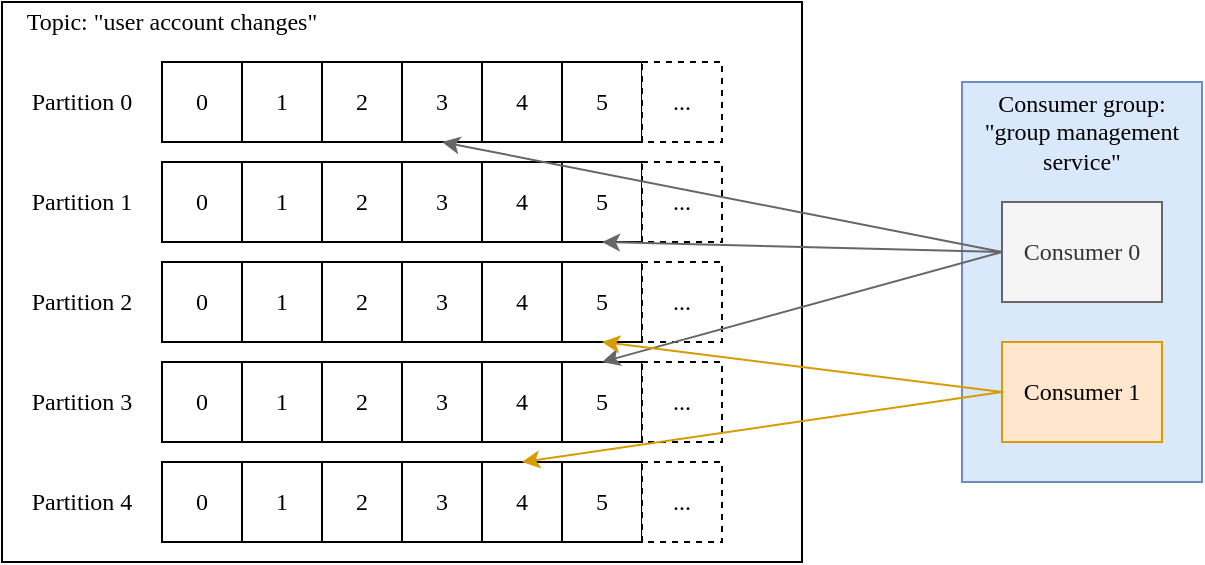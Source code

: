 <mxfile version="13.0.3" type="device"><diagram id="h5DjlWXaOjomOH4gQ0DG" name="Page-1"><mxGraphModel dx="982" dy="563" grid="1" gridSize="10" guides="1" tooltips="1" connect="1" arrows="1" fold="1" page="1" pageScale="1" pageWidth="1169" pageHeight="827" math="0" shadow="0"><root><mxCell id="0"/><mxCell id="1" parent="0"/><mxCell id="L15J_iuAoD-35YSVLtY--1" value="" style="rounded=0;whiteSpace=wrap;html=1;fontFamily=Ubuntu;" vertex="1" parent="1"><mxGeometry x="320" y="240" width="400" height="280" as="geometry"/></mxCell><mxCell id="L15J_iuAoD-35YSVLtY--2" value="5" style="rounded=0;whiteSpace=wrap;html=1;fontFamily=Ubuntu;" vertex="1" parent="1"><mxGeometry x="600" y="270" width="40" height="40" as="geometry"/></mxCell><mxCell id="L15J_iuAoD-35YSVLtY--3" value="Topic: &quot;user account changes&quot;" style="text;html=1;strokeColor=none;fillColor=none;align=center;verticalAlign=middle;whiteSpace=wrap;rounded=0;fontFamily=Ubuntu;" vertex="1" parent="1"><mxGeometry x="320" y="240" width="170" height="20" as="geometry"/></mxCell><mxCell id="L15J_iuAoD-35YSVLtY--4" value="0" style="rounded=0;whiteSpace=wrap;html=1;fontFamily=Ubuntu;" vertex="1" parent="1"><mxGeometry x="400" y="270" width="40" height="40" as="geometry"/></mxCell><mxCell id="L15J_iuAoD-35YSVLtY--5" value="1" style="rounded=0;whiteSpace=wrap;html=1;fontFamily=Ubuntu;" vertex="1" parent="1"><mxGeometry x="440" y="270" width="40" height="40" as="geometry"/></mxCell><mxCell id="L15J_iuAoD-35YSVLtY--6" value="3" style="rounded=0;whiteSpace=wrap;html=1;fontFamily=Ubuntu;" vertex="1" parent="1"><mxGeometry x="520" y="270" width="40" height="40" as="geometry"/></mxCell><mxCell id="L15J_iuAoD-35YSVLtY--7" value="4" style="rounded=0;whiteSpace=wrap;html=1;fontFamily=Ubuntu;" vertex="1" parent="1"><mxGeometry x="560" y="270" width="40" height="40" as="geometry"/></mxCell><mxCell id="L15J_iuAoD-35YSVLtY--8" value="2" style="rounded=0;whiteSpace=wrap;html=1;fontFamily=Ubuntu;" vertex="1" parent="1"><mxGeometry x="480" y="270" width="40" height="40" as="geometry"/></mxCell><mxCell id="L15J_iuAoD-35YSVLtY--9" value="..." style="rounded=0;whiteSpace=wrap;html=1;fontFamily=Ubuntu;dashed=1;" vertex="1" parent="1"><mxGeometry x="640" y="270" width="40" height="40" as="geometry"/></mxCell><mxCell id="L15J_iuAoD-35YSVLtY--10" value="" style="rounded=0;whiteSpace=wrap;html=1;fontFamily=Ubuntu;fillColor=#dae8fc;strokeColor=#6c8ebf;" vertex="1" parent="1"><mxGeometry x="800" y="280" width="120" height="200" as="geometry"/></mxCell><mxCell id="L15J_iuAoD-35YSVLtY--16" value="Partition 0" style="text;html=1;strokeColor=none;fillColor=none;align=center;verticalAlign=middle;whiteSpace=wrap;rounded=0;fontFamily=Ubuntu;" vertex="1" parent="1"><mxGeometry x="320" y="280" width="80" height="20" as="geometry"/></mxCell><mxCell id="L15J_iuAoD-35YSVLtY--17" value="5" style="rounded=0;whiteSpace=wrap;html=1;fontFamily=Ubuntu;" vertex="1" parent="1"><mxGeometry x="600" y="420" width="40" height="40" as="geometry"/></mxCell><mxCell id="L15J_iuAoD-35YSVLtY--18" value="0" style="rounded=0;whiteSpace=wrap;html=1;fontFamily=Ubuntu;" vertex="1" parent="1"><mxGeometry x="400" y="420" width="40" height="40" as="geometry"/></mxCell><mxCell id="L15J_iuAoD-35YSVLtY--19" value="1" style="rounded=0;whiteSpace=wrap;html=1;fontFamily=Ubuntu;" vertex="1" parent="1"><mxGeometry x="440" y="420" width="40" height="40" as="geometry"/></mxCell><mxCell id="L15J_iuAoD-35YSVLtY--20" value="3" style="rounded=0;whiteSpace=wrap;html=1;fontFamily=Ubuntu;" vertex="1" parent="1"><mxGeometry x="520" y="420" width="40" height="40" as="geometry"/></mxCell><mxCell id="L15J_iuAoD-35YSVLtY--21" value="4" style="rounded=0;whiteSpace=wrap;html=1;fontFamily=Ubuntu;" vertex="1" parent="1"><mxGeometry x="560" y="420" width="40" height="40" as="geometry"/></mxCell><mxCell id="L15J_iuAoD-35YSVLtY--22" value="2" style="rounded=0;whiteSpace=wrap;html=1;fontFamily=Ubuntu;" vertex="1" parent="1"><mxGeometry x="480" y="420" width="40" height="40" as="geometry"/></mxCell><mxCell id="L15J_iuAoD-35YSVLtY--23" value="..." style="rounded=0;whiteSpace=wrap;html=1;fontFamily=Ubuntu;dashed=1;" vertex="1" parent="1"><mxGeometry x="640" y="420" width="40" height="40" as="geometry"/></mxCell><mxCell id="L15J_iuAoD-35YSVLtY--24" value="Partition 3" style="text;html=1;strokeColor=none;fillColor=none;align=center;verticalAlign=middle;whiteSpace=wrap;rounded=0;fontFamily=Ubuntu;" vertex="1" parent="1"><mxGeometry x="320" y="430" width="80" height="20" as="geometry"/></mxCell><mxCell id="L15J_iuAoD-35YSVLtY--29" value="5" style="rounded=0;whiteSpace=wrap;html=1;fontFamily=Ubuntu;" vertex="1" parent="1"><mxGeometry x="600" y="320" width="40" height="40" as="geometry"/></mxCell><mxCell id="L15J_iuAoD-35YSVLtY--30" value="0" style="rounded=0;whiteSpace=wrap;html=1;fontFamily=Ubuntu;" vertex="1" parent="1"><mxGeometry x="400" y="320" width="40" height="40" as="geometry"/></mxCell><mxCell id="L15J_iuAoD-35YSVLtY--31" value="1" style="rounded=0;whiteSpace=wrap;html=1;fontFamily=Ubuntu;" vertex="1" parent="1"><mxGeometry x="440" y="320" width="40" height="40" as="geometry"/></mxCell><mxCell id="L15J_iuAoD-35YSVLtY--32" value="3" style="rounded=0;whiteSpace=wrap;html=1;fontFamily=Ubuntu;" vertex="1" parent="1"><mxGeometry x="520" y="320" width="40" height="40" as="geometry"/></mxCell><mxCell id="L15J_iuAoD-35YSVLtY--33" value="4" style="rounded=0;whiteSpace=wrap;html=1;fontFamily=Ubuntu;" vertex="1" parent="1"><mxGeometry x="560" y="320" width="40" height="40" as="geometry"/></mxCell><mxCell id="L15J_iuAoD-35YSVLtY--34" value="2" style="rounded=0;whiteSpace=wrap;html=1;fontFamily=Ubuntu;" vertex="1" parent="1"><mxGeometry x="480" y="320" width="40" height="40" as="geometry"/></mxCell><mxCell id="L15J_iuAoD-35YSVLtY--35" value="..." style="rounded=0;whiteSpace=wrap;html=1;fontFamily=Ubuntu;dashed=1;" vertex="1" parent="1"><mxGeometry x="640" y="320" width="40" height="40" as="geometry"/></mxCell><mxCell id="L15J_iuAoD-35YSVLtY--36" value="Partition 1" style="text;html=1;strokeColor=none;fillColor=none;align=center;verticalAlign=middle;whiteSpace=wrap;rounded=0;fontFamily=Ubuntu;" vertex="1" parent="1"><mxGeometry x="320" y="330" width="80" height="20" as="geometry"/></mxCell><mxCell id="L15J_iuAoD-35YSVLtY--37" value="5" style="rounded=0;whiteSpace=wrap;html=1;fontFamily=Ubuntu;" vertex="1" parent="1"><mxGeometry x="600" y="370" width="40" height="40" as="geometry"/></mxCell><mxCell id="L15J_iuAoD-35YSVLtY--38" value="0" style="rounded=0;whiteSpace=wrap;html=1;fontFamily=Ubuntu;" vertex="1" parent="1"><mxGeometry x="400" y="370" width="40" height="40" as="geometry"/></mxCell><mxCell id="L15J_iuAoD-35YSVLtY--39" value="1" style="rounded=0;whiteSpace=wrap;html=1;fontFamily=Ubuntu;" vertex="1" parent="1"><mxGeometry x="440" y="370" width="40" height="40" as="geometry"/></mxCell><mxCell id="L15J_iuAoD-35YSVLtY--40" value="3" style="rounded=0;whiteSpace=wrap;html=1;fontFamily=Ubuntu;" vertex="1" parent="1"><mxGeometry x="520" y="370" width="40" height="40" as="geometry"/></mxCell><mxCell id="L15J_iuAoD-35YSVLtY--41" value="4" style="rounded=0;whiteSpace=wrap;html=1;fontFamily=Ubuntu;" vertex="1" parent="1"><mxGeometry x="560" y="370" width="40" height="40" as="geometry"/></mxCell><mxCell id="L15J_iuAoD-35YSVLtY--42" value="2" style="rounded=0;whiteSpace=wrap;html=1;fontFamily=Ubuntu;" vertex="1" parent="1"><mxGeometry x="480" y="370" width="40" height="40" as="geometry"/></mxCell><mxCell id="L15J_iuAoD-35YSVLtY--43" value="..." style="rounded=0;whiteSpace=wrap;html=1;fontFamily=Ubuntu;dashed=1;" vertex="1" parent="1"><mxGeometry x="640" y="370" width="40" height="40" as="geometry"/></mxCell><mxCell id="L15J_iuAoD-35YSVLtY--44" value="Partition 2" style="text;html=1;strokeColor=none;fillColor=none;align=center;verticalAlign=middle;whiteSpace=wrap;rounded=0;fontFamily=Ubuntu;" vertex="1" parent="1"><mxGeometry x="320" y="380" width="80" height="20" as="geometry"/></mxCell><mxCell id="L15J_iuAoD-35YSVLtY--45" value="5" style="rounded=0;whiteSpace=wrap;html=1;fontFamily=Ubuntu;" vertex="1" parent="1"><mxGeometry x="600" y="470" width="40" height="40" as="geometry"/></mxCell><mxCell id="L15J_iuAoD-35YSVLtY--46" value="0" style="rounded=0;whiteSpace=wrap;html=1;fontFamily=Ubuntu;" vertex="1" parent="1"><mxGeometry x="400" y="470" width="40" height="40" as="geometry"/></mxCell><mxCell id="L15J_iuAoD-35YSVLtY--47" value="1" style="rounded=0;whiteSpace=wrap;html=1;fontFamily=Ubuntu;" vertex="1" parent="1"><mxGeometry x="440" y="470" width="40" height="40" as="geometry"/></mxCell><mxCell id="L15J_iuAoD-35YSVLtY--48" value="3" style="rounded=0;whiteSpace=wrap;html=1;fontFamily=Ubuntu;" vertex="1" parent="1"><mxGeometry x="520" y="470" width="40" height="40" as="geometry"/></mxCell><mxCell id="L15J_iuAoD-35YSVLtY--49" value="4" style="rounded=0;whiteSpace=wrap;html=1;fontFamily=Ubuntu;" vertex="1" parent="1"><mxGeometry x="560" y="470" width="40" height="40" as="geometry"/></mxCell><mxCell id="L15J_iuAoD-35YSVLtY--50" value="2" style="rounded=0;whiteSpace=wrap;html=1;fontFamily=Ubuntu;" vertex="1" parent="1"><mxGeometry x="480" y="470" width="40" height="40" as="geometry"/></mxCell><mxCell id="L15J_iuAoD-35YSVLtY--51" value="..." style="rounded=0;whiteSpace=wrap;html=1;fontFamily=Ubuntu;dashed=1;" vertex="1" parent="1"><mxGeometry x="640" y="470" width="40" height="40" as="geometry"/></mxCell><mxCell id="L15J_iuAoD-35YSVLtY--52" value="Partition 4" style="text;html=1;strokeColor=none;fillColor=none;align=center;verticalAlign=middle;whiteSpace=wrap;rounded=0;fontFamily=Ubuntu;" vertex="1" parent="1"><mxGeometry x="320" y="480" width="80" height="20" as="geometry"/></mxCell><mxCell id="L15J_iuAoD-35YSVLtY--54" value="&lt;span style=&quot;&quot;&gt;Consumer group: &quot;group management service&quot;&lt;/span&gt;" style="text;html=1;strokeColor=none;fillColor=none;align=center;verticalAlign=middle;whiteSpace=wrap;rounded=0;fontFamily=Ubuntu;" vertex="1" parent="1"><mxGeometry x="800" y="280" width="120" height="50" as="geometry"/></mxCell><mxCell id="L15J_iuAoD-35YSVLtY--55" value="Consumer 0" style="rounded=0;whiteSpace=wrap;html=1;fontFamily=Ubuntu;fillColor=#f5f5f5;strokeColor=#666666;fontColor=#333333;" vertex="1" parent="1"><mxGeometry x="820" y="340" width="80" height="50" as="geometry"/></mxCell><mxCell id="L15J_iuAoD-35YSVLtY--56" value="Consumer 1" style="rounded=0;whiteSpace=wrap;html=1;fontFamily=Ubuntu;fillColor=#ffe6cc;strokeColor=#d79b00;" vertex="1" parent="1"><mxGeometry x="820" y="410" width="80" height="50" as="geometry"/></mxCell><mxCell id="L15J_iuAoD-35YSVLtY--57" value="" style="endArrow=classic;html=1;entryX=0.5;entryY=1;entryDx=0;entryDy=0;exitX=0;exitY=0.5;exitDx=0;exitDy=0;fillColor=#f5f5f5;strokeColor=#666666;fontFamily=Ubuntu;" edge="1" parent="1" source="L15J_iuAoD-35YSVLtY--55" target="L15J_iuAoD-35YSVLtY--6"><mxGeometry width="50" height="50" relative="1" as="geometry"><mxPoint x="760" y="410" as="sourcePoint"/><mxPoint x="810" y="360" as="targetPoint"/></mxGeometry></mxCell><mxCell id="L15J_iuAoD-35YSVLtY--58" value="" style="endArrow=classic;html=1;entryX=0.5;entryY=1;entryDx=0;entryDy=0;exitX=0;exitY=0.5;exitDx=0;exitDy=0;fillColor=#f5f5f5;strokeColor=#666666;fontFamily=Ubuntu;" edge="1" parent="1" source="L15J_iuAoD-35YSVLtY--55" target="L15J_iuAoD-35YSVLtY--29"><mxGeometry width="50" height="50" relative="1" as="geometry"><mxPoint x="830" y="375" as="sourcePoint"/><mxPoint x="690.84" y="303.68" as="targetPoint"/></mxGeometry></mxCell><mxCell id="L15J_iuAoD-35YSVLtY--59" value="" style="endArrow=classic;html=1;entryX=0.5;entryY=0;entryDx=0;entryDy=0;exitX=0;exitY=0.5;exitDx=0;exitDy=0;fillColor=#f5f5f5;strokeColor=#666666;fontFamily=Ubuntu;" edge="1" parent="1" source="L15J_iuAoD-35YSVLtY--55" target="L15J_iuAoD-35YSVLtY--17"><mxGeometry width="50" height="50" relative="1" as="geometry"><mxPoint x="840" y="385" as="sourcePoint"/><mxPoint x="700.84" y="313.68" as="targetPoint"/></mxGeometry></mxCell><mxCell id="L15J_iuAoD-35YSVLtY--60" value="" style="endArrow=classic;html=1;entryX=0.5;entryY=1;entryDx=0;entryDy=0;exitX=0;exitY=0.5;exitDx=0;exitDy=0;fillColor=#ffe6cc;strokeColor=#d79b00;fontFamily=Ubuntu;" edge="1" parent="1" source="L15J_iuAoD-35YSVLtY--56" target="L15J_iuAoD-35YSVLtY--37"><mxGeometry width="50" height="50" relative="1" as="geometry"><mxPoint x="830" y="375" as="sourcePoint"/><mxPoint x="690" y="450" as="targetPoint"/></mxGeometry></mxCell><mxCell id="L15J_iuAoD-35YSVLtY--61" value="" style="endArrow=classic;html=1;entryX=0.5;entryY=0;entryDx=0;entryDy=0;exitX=0;exitY=0.5;exitDx=0;exitDy=0;fillColor=#ffe6cc;strokeColor=#d79b00;fontFamily=Ubuntu;" edge="1" parent="1" source="L15J_iuAoD-35YSVLtY--56" target="L15J_iuAoD-35YSVLtY--49"><mxGeometry width="50" height="50" relative="1" as="geometry"><mxPoint x="830" y="445" as="sourcePoint"/><mxPoint x="692.12" y="404.0" as="targetPoint"/></mxGeometry></mxCell></root></mxGraphModel></diagram></mxfile>